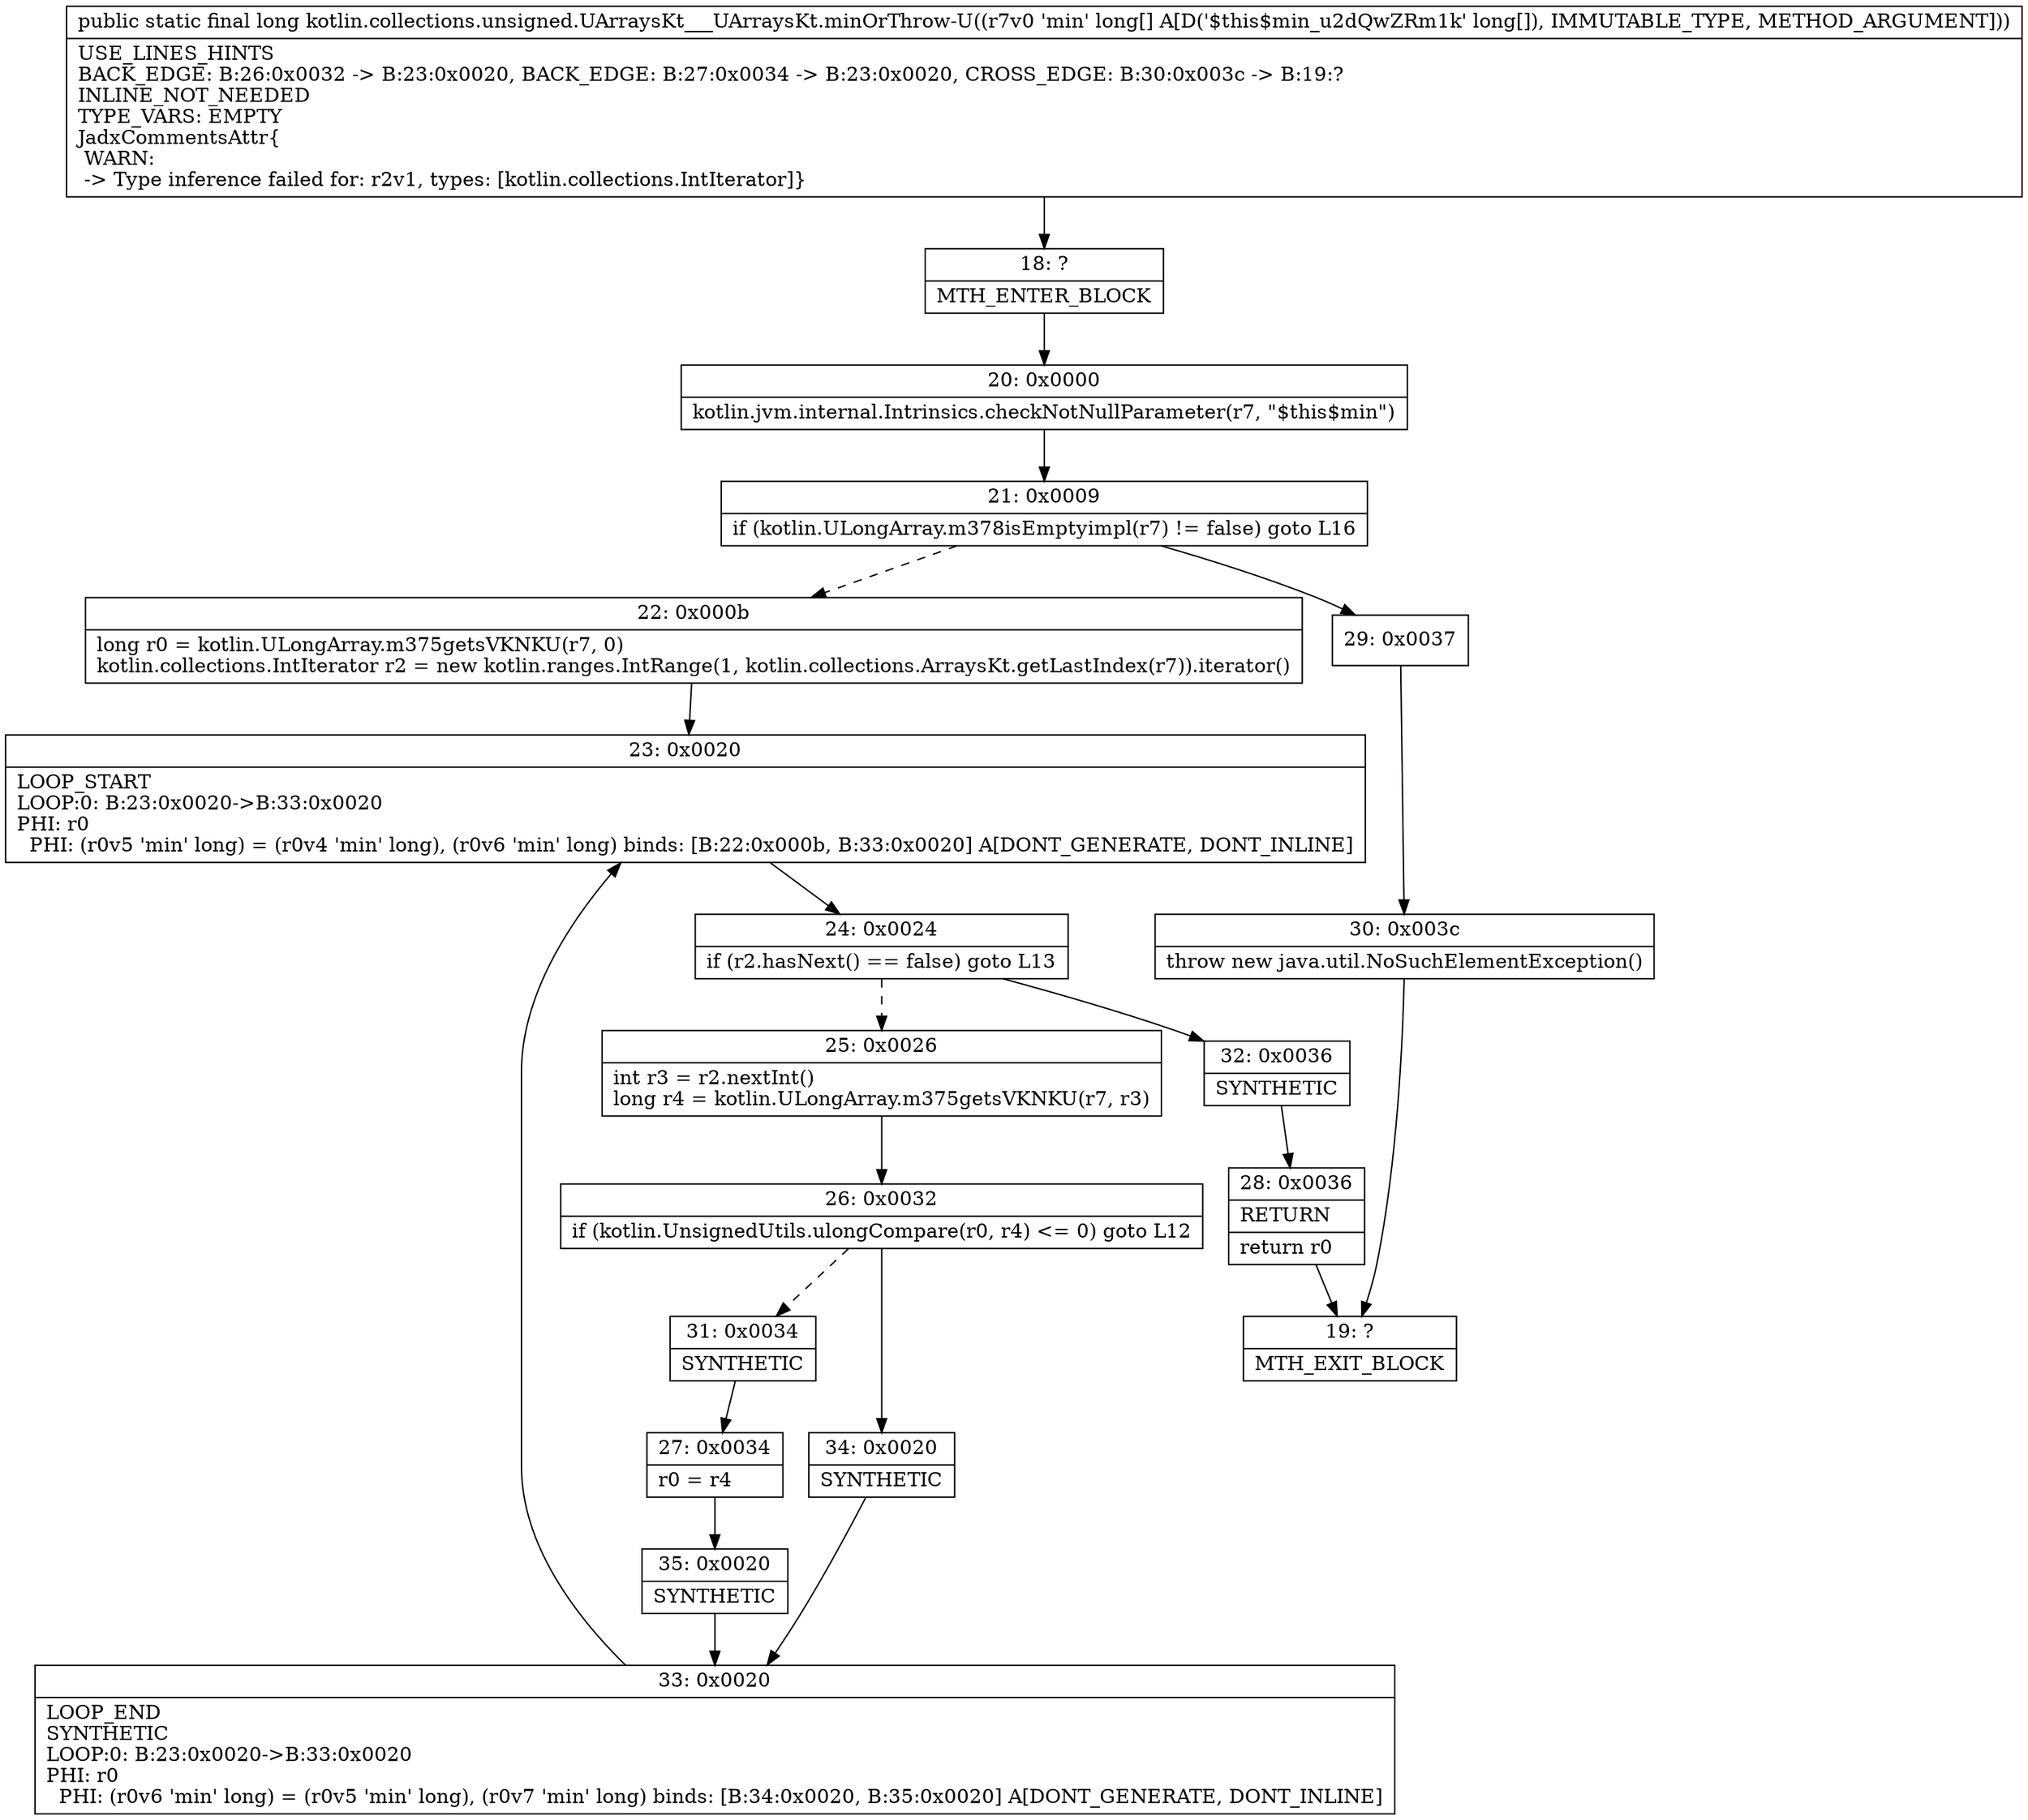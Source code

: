 digraph "CFG forkotlin.collections.unsigned.UArraysKt___UArraysKt.minOrThrow\-U([J)J" {
Node_18 [shape=record,label="{18\:\ ?|MTH_ENTER_BLOCK\l}"];
Node_20 [shape=record,label="{20\:\ 0x0000|kotlin.jvm.internal.Intrinsics.checkNotNullParameter(r7, \"$this$min\")\l}"];
Node_21 [shape=record,label="{21\:\ 0x0009|if (kotlin.ULongArray.m378isEmptyimpl(r7) != false) goto L16\l}"];
Node_22 [shape=record,label="{22\:\ 0x000b|long r0 = kotlin.ULongArray.m375getsVKNKU(r7, 0)\lkotlin.collections.IntIterator r2 = new kotlin.ranges.IntRange(1, kotlin.collections.ArraysKt.getLastIndex(r7)).iterator()\l}"];
Node_23 [shape=record,label="{23\:\ 0x0020|LOOP_START\lLOOP:0: B:23:0x0020\-\>B:33:0x0020\lPHI: r0 \l  PHI: (r0v5 'min' long) = (r0v4 'min' long), (r0v6 'min' long) binds: [B:22:0x000b, B:33:0x0020] A[DONT_GENERATE, DONT_INLINE]\l}"];
Node_24 [shape=record,label="{24\:\ 0x0024|if (r2.hasNext() == false) goto L13\l}"];
Node_25 [shape=record,label="{25\:\ 0x0026|int r3 = r2.nextInt()\llong r4 = kotlin.ULongArray.m375getsVKNKU(r7, r3)\l}"];
Node_26 [shape=record,label="{26\:\ 0x0032|if (kotlin.UnsignedUtils.ulongCompare(r0, r4) \<= 0) goto L12\l}"];
Node_31 [shape=record,label="{31\:\ 0x0034|SYNTHETIC\l}"];
Node_27 [shape=record,label="{27\:\ 0x0034|r0 = r4\l}"];
Node_35 [shape=record,label="{35\:\ 0x0020|SYNTHETIC\l}"];
Node_33 [shape=record,label="{33\:\ 0x0020|LOOP_END\lSYNTHETIC\lLOOP:0: B:23:0x0020\-\>B:33:0x0020\lPHI: r0 \l  PHI: (r0v6 'min' long) = (r0v5 'min' long), (r0v7 'min' long) binds: [B:34:0x0020, B:35:0x0020] A[DONT_GENERATE, DONT_INLINE]\l}"];
Node_34 [shape=record,label="{34\:\ 0x0020|SYNTHETIC\l}"];
Node_32 [shape=record,label="{32\:\ 0x0036|SYNTHETIC\l}"];
Node_28 [shape=record,label="{28\:\ 0x0036|RETURN\l|return r0\l}"];
Node_19 [shape=record,label="{19\:\ ?|MTH_EXIT_BLOCK\l}"];
Node_29 [shape=record,label="{29\:\ 0x0037}"];
Node_30 [shape=record,label="{30\:\ 0x003c|throw new java.util.NoSuchElementException()\l}"];
MethodNode[shape=record,label="{public static final long kotlin.collections.unsigned.UArraysKt___UArraysKt.minOrThrow\-U((r7v0 'min' long[] A[D('$this$min_u2dQwZRm1k' long[]), IMMUTABLE_TYPE, METHOD_ARGUMENT]))  | USE_LINES_HINTS\lBACK_EDGE: B:26:0x0032 \-\> B:23:0x0020, BACK_EDGE: B:27:0x0034 \-\> B:23:0x0020, CROSS_EDGE: B:30:0x003c \-\> B:19:?\lINLINE_NOT_NEEDED\lTYPE_VARS: EMPTY\lJadxCommentsAttr\{\l WARN: \l \-\> Type inference failed for: r2v1, types: [kotlin.collections.IntIterator]\}\l}"];
MethodNode -> Node_18;Node_18 -> Node_20;
Node_20 -> Node_21;
Node_21 -> Node_22[style=dashed];
Node_21 -> Node_29;
Node_22 -> Node_23;
Node_23 -> Node_24;
Node_24 -> Node_25[style=dashed];
Node_24 -> Node_32;
Node_25 -> Node_26;
Node_26 -> Node_31[style=dashed];
Node_26 -> Node_34;
Node_31 -> Node_27;
Node_27 -> Node_35;
Node_35 -> Node_33;
Node_33 -> Node_23;
Node_34 -> Node_33;
Node_32 -> Node_28;
Node_28 -> Node_19;
Node_29 -> Node_30;
Node_30 -> Node_19;
}

